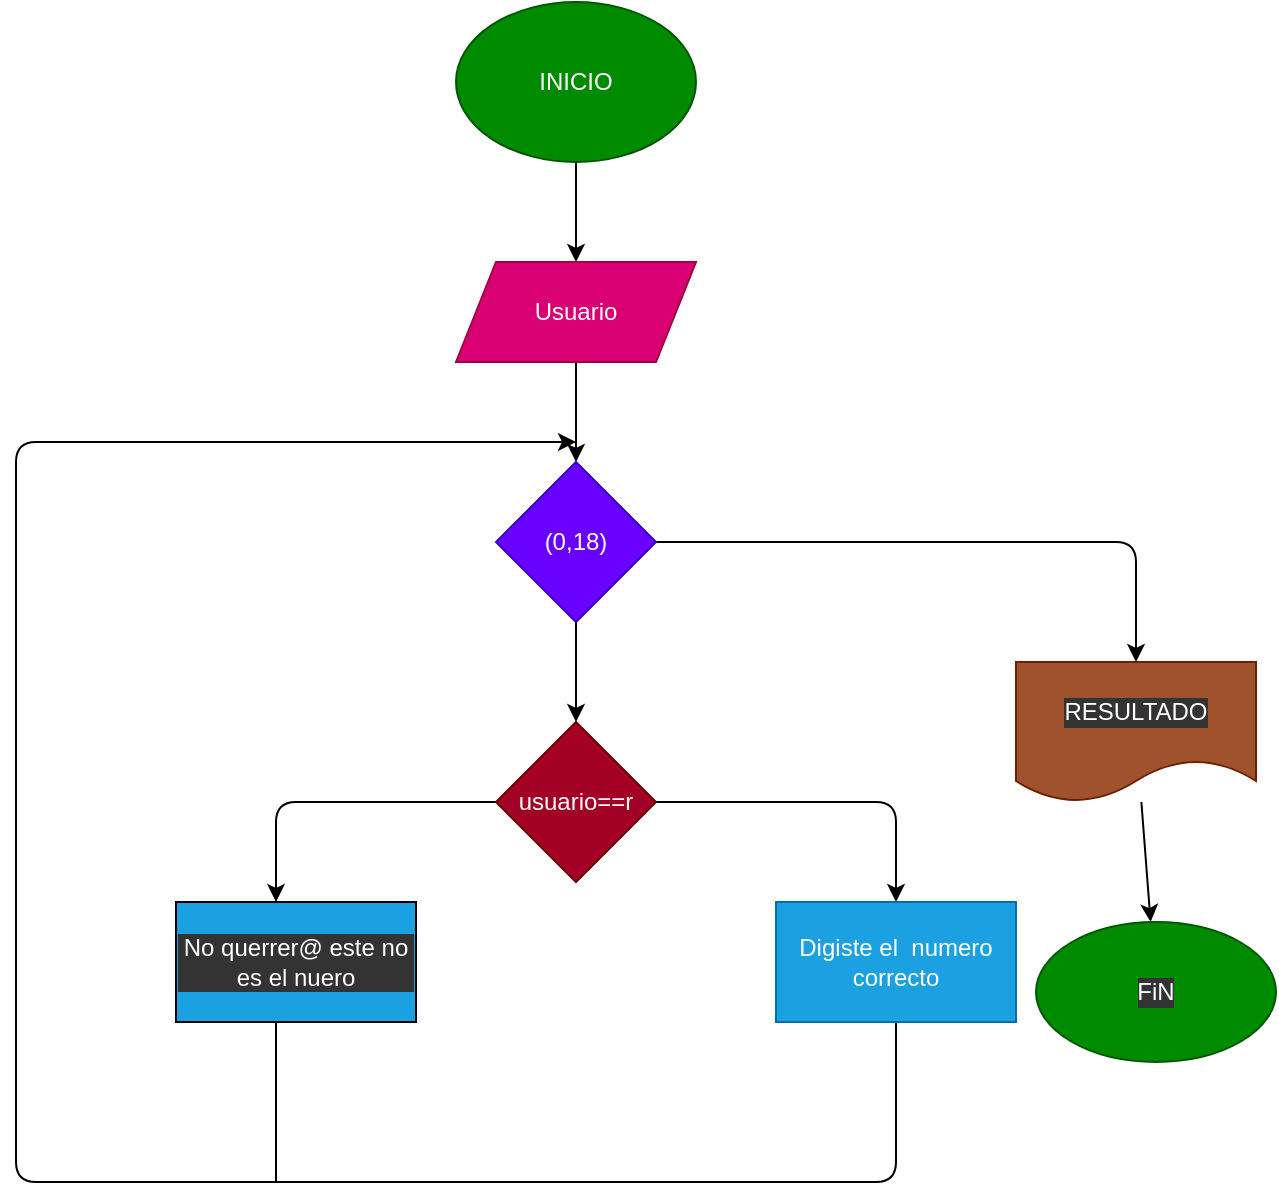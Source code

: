 <mxfile>
    <diagram id="UX-lTzgx977g43MehbUV" name="Página-1">
        <mxGraphModel dx="798" dy="168310" grid="1" gridSize="10" guides="1" tooltips="1" connect="1" arrows="1" fold="1" page="1" pageScale="1" pageWidth="127700" pageHeight="167700" math="0" shadow="0">
            <root>
                <mxCell id="0"/>
                <mxCell id="1" parent="0"/>
                <mxCell id="3" style="edgeStyle=none;html=1;" edge="1" parent="1" source="2" target="4">
                    <mxGeometry relative="1" as="geometry">
                        <mxPoint x="480" y="120" as="targetPoint"/>
                    </mxGeometry>
                </mxCell>
                <mxCell id="2" value="INICIO" style="ellipse;whiteSpace=wrap;html=1;fillColor=#008a00;fontColor=#ffffff;strokeColor=#005700;" vertex="1" parent="1">
                    <mxGeometry x="420" y="-20" width="120" height="80" as="geometry"/>
                </mxCell>
                <mxCell id="5" style="edgeStyle=none;html=1;" edge="1" parent="1" source="4" target="6">
                    <mxGeometry relative="1" as="geometry">
                        <mxPoint x="480" y="210" as="targetPoint"/>
                    </mxGeometry>
                </mxCell>
                <mxCell id="4" value="Usuario" style="shape=parallelogram;perimeter=parallelogramPerimeter;whiteSpace=wrap;html=1;fixedSize=1;fillColor=#d80073;fontColor=#ffffff;strokeColor=#A50040;" vertex="1" parent="1">
                    <mxGeometry x="420" y="110" width="120" height="50" as="geometry"/>
                </mxCell>
                <mxCell id="7" style="edgeStyle=none;html=1;" edge="1" parent="1" source="6" target="8">
                    <mxGeometry relative="1" as="geometry">
                        <mxPoint x="480" y="350" as="targetPoint"/>
                    </mxGeometry>
                </mxCell>
                <mxCell id="17" style="edgeStyle=none;html=1;fontColor=#000000;" edge="1" parent="1" source="6" target="18">
                    <mxGeometry relative="1" as="geometry">
                        <mxPoint x="760" y="330" as="targetPoint"/>
                        <Array as="points">
                            <mxPoint x="760" y="250"/>
                        </Array>
                    </mxGeometry>
                </mxCell>
                <mxCell id="6" value="(0,18)" style="rhombus;whiteSpace=wrap;html=1;fillColor=#6a00ff;fontColor=#ffffff;strokeColor=#3700CC;" vertex="1" parent="1">
                    <mxGeometry x="440" y="210" width="80" height="80" as="geometry"/>
                </mxCell>
                <mxCell id="9" style="edgeStyle=none;html=1;" edge="1" parent="1" source="8" target="10">
                    <mxGeometry relative="1" as="geometry">
                        <mxPoint x="640" y="450" as="targetPoint"/>
                        <Array as="points">
                            <mxPoint x="640" y="380"/>
                        </Array>
                    </mxGeometry>
                </mxCell>
                <mxCell id="11" style="edgeStyle=none;html=1;fontColor=#000000;" edge="1" parent="1" source="8">
                    <mxGeometry relative="1" as="geometry">
                        <mxPoint x="330" y="430" as="targetPoint"/>
                        <Array as="points">
                            <mxPoint x="330" y="380"/>
                        </Array>
                    </mxGeometry>
                </mxCell>
                <mxCell id="8" value="usuario==r" style="rhombus;whiteSpace=wrap;html=1;fillColor=#a20025;fontColor=#ffffff;strokeColor=#6F0000;" vertex="1" parent="1">
                    <mxGeometry x="440" y="340" width="80" height="80" as="geometry"/>
                </mxCell>
                <mxCell id="14" style="edgeStyle=none;html=1;fontColor=#000000;" edge="1" parent="1" source="10">
                    <mxGeometry relative="1" as="geometry">
                        <mxPoint x="480" y="200" as="targetPoint"/>
                        <Array as="points">
                            <mxPoint x="640" y="570"/>
                            <mxPoint x="200" y="570"/>
                            <mxPoint x="200" y="200"/>
                        </Array>
                    </mxGeometry>
                </mxCell>
                <mxCell id="10" value="Digiste el&amp;nbsp; numero correcto" style="rounded=0;whiteSpace=wrap;html=1;fillColor=#1ba1e2;fontColor=#ffffff;strokeColor=#006EAF;" vertex="1" parent="1">
                    <mxGeometry x="580" y="430" width="120" height="60" as="geometry"/>
                </mxCell>
                <mxCell id="13" value="No querrer@ este no es el nuero" style="rounded=0;whiteSpace=wrap;html=1;labelBackgroundColor=#333333;fontColor=#ffffff;fillColor=#1ba1e2;strokeColor=default;gradientColor=none;glass=0;" vertex="1" parent="1">
                    <mxGeometry x="280" y="430" width="120" height="60" as="geometry"/>
                </mxCell>
                <mxCell id="16" value="" style="endArrow=none;html=1;fontColor=#000000;" edge="1" parent="1">
                    <mxGeometry width="50" height="50" relative="1" as="geometry">
                        <mxPoint x="330" y="570" as="sourcePoint"/>
                        <mxPoint x="330" y="490" as="targetPoint"/>
                        <Array as="points"/>
                    </mxGeometry>
                </mxCell>
                <mxCell id="19" style="edgeStyle=none;html=1;fontColor=#FFFFFF;" edge="1" parent="1" source="18" target="20">
                    <mxGeometry relative="1" as="geometry">
                        <mxPoint x="760" y="470" as="targetPoint"/>
                    </mxGeometry>
                </mxCell>
                <mxCell id="18" value="RESULTADO" style="shape=document;whiteSpace=wrap;html=1;boundedLbl=1;rounded=0;glass=0;labelBackgroundColor=#333333;fontColor=#ffffff;strokeColor=#6D1F00;fillColor=#a0522d;" vertex="1" parent="1">
                    <mxGeometry x="700" y="310" width="120" height="70" as="geometry"/>
                </mxCell>
                <mxCell id="20" value="FiN" style="ellipse;whiteSpace=wrap;html=1;rounded=0;glass=0;labelBackgroundColor=#333333;fontColor=#ffffff;strokeColor=#005700;fillColor=#008a00;" vertex="1" parent="1">
                    <mxGeometry x="710" y="440" width="120" height="70" as="geometry"/>
                </mxCell>
            </root>
        </mxGraphModel>
    </diagram>
</mxfile>